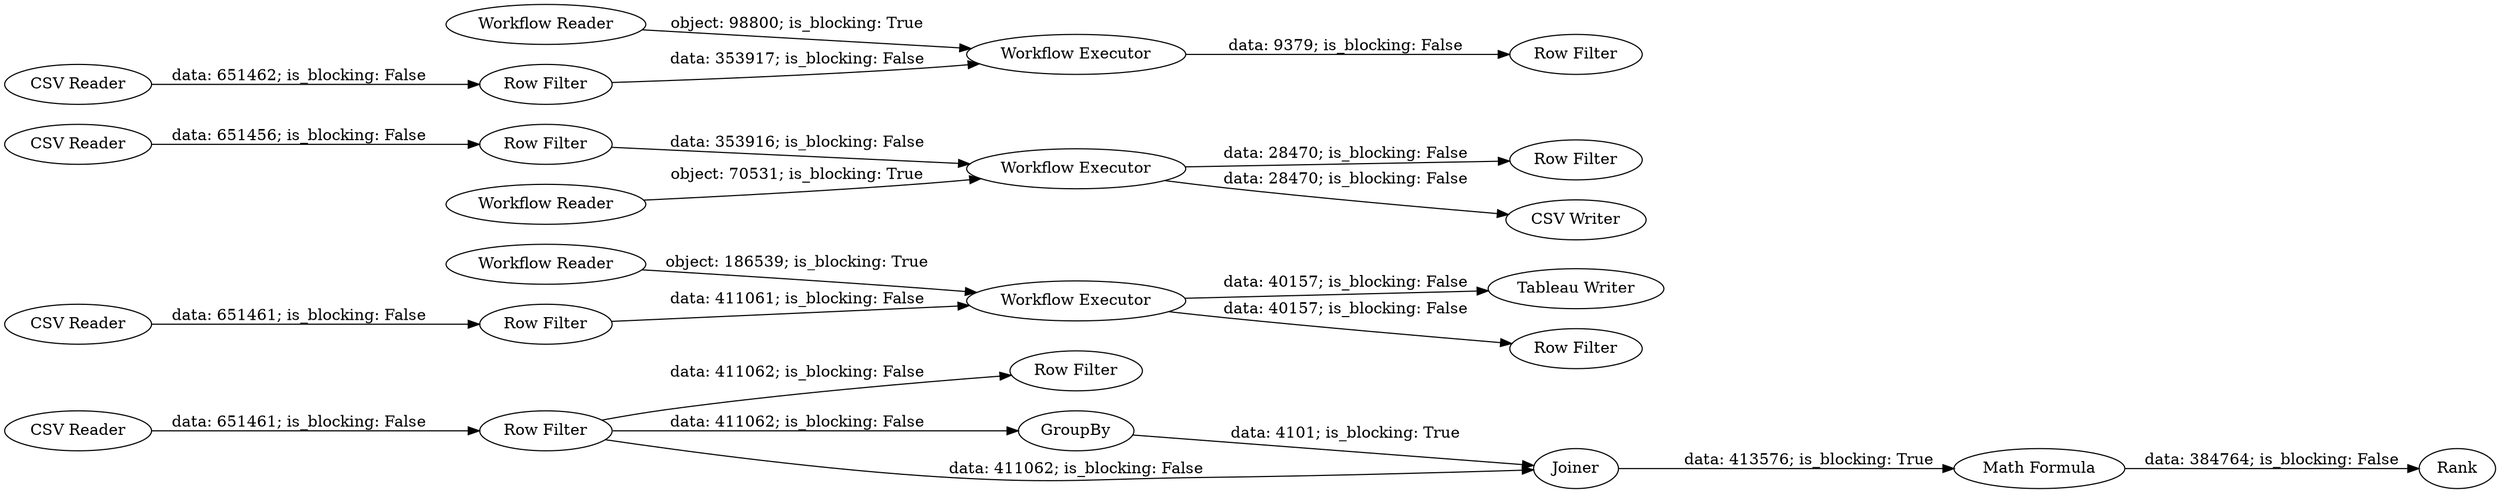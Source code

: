digraph {
	"442860077761199567_1488" [label="Row Filter"]
	"442860077761199567_1470" [label="Workflow Reader"]
	"442860077761199567_1483" [label=GroupBy]
	"442860077761199567_1484" [label="Row Filter"]
	"442860077761199567_3" [label="Workflow Executor"]
	"442860077761199567_1469" [label="CSV Reader"]
	"442860077761199567_1466" [label="Workflow Reader"]
	"442860077761199567_1463" [label="CSV Reader"]
	"442860077761199567_1478" [label="Row Filter"]
	"442860077761199567_2" [label="CSV Reader"]
	"442860077761199567_1471" [label="Row Filter"]
	"442860077761199567_1" [label="Workflow Reader"]
	"442860077761199567_1472" [label="Workflow Executor"]
	"442860077761199567_1465" [label="Row Filter"]
	"442860077761199567_1485" [label=Joiner]
	"442860077761199567_4" [label="Row Filter"]
	"442860077761199567_1462" [label="Workflow Executor"]
	"442860077761199567_1486" [label="Math Formula"]
	"442860077761199567_1481" [label="Tableau Writer"]
	"442860077761199567_1482" [label="CSV Writer"]
	"442860077761199567_1480" [label="Row Filter"]
	"442860077761199567_1468" [label="Row Filter"]
	"442860077761199567_1487" [label=Rank]
	"442860077761199567_1477" [label="CSV Reader"]
	"442860077761199567_1483" -> "442860077761199567_1485" [label="data: 4101; is_blocking: True"]
	"442860077761199567_1470" -> "442860077761199567_1472" [label="object: 186539; is_blocking: True"]
	"442860077761199567_1" -> "442860077761199567_3" [label="object: 70531; is_blocking: True"]
	"442860077761199567_1478" -> "442860077761199567_3" [label="data: 353916; is_blocking: False"]
	"442860077761199567_3" -> "442860077761199567_1482" [label="data: 28470; is_blocking: False"]
	"442860077761199567_1462" -> "442860077761199567_1465" [label="data: 9379; is_blocking: False"]
	"442860077761199567_3" -> "442860077761199567_4" [label="data: 28470; is_blocking: False"]
	"442860077761199567_1472" -> "442860077761199567_1481" [label="data: 40157; is_blocking: False"]
	"442860077761199567_1477" -> "442860077761199567_1484" [label="data: 651461; is_blocking: False"]
	"442860077761199567_2" -> "442860077761199567_1478" [label="data: 651456; is_blocking: False"]
	"442860077761199567_1485" -> "442860077761199567_1486" [label="data: 413576; is_blocking: True"]
	"442860077761199567_1484" -> "442860077761199567_1485" [label="data: 411062; is_blocking: False"]
	"442860077761199567_1471" -> "442860077761199567_1472" [label="data: 411061; is_blocking: False"]
	"442860077761199567_1486" -> "442860077761199567_1487" [label="data: 384764; is_blocking: False"]
	"442860077761199567_1484" -> "442860077761199567_1483" [label="data: 411062; is_blocking: False"]
	"442860077761199567_1466" -> "442860077761199567_1462" [label="object: 98800; is_blocking: True"]
	"442860077761199567_1463" -> "442860077761199567_1480" [label="data: 651462; is_blocking: False"]
	"442860077761199567_1484" -> "442860077761199567_1488" [label="data: 411062; is_blocking: False"]
	"442860077761199567_1469" -> "442860077761199567_1471" [label="data: 651461; is_blocking: False"]
	"442860077761199567_1480" -> "442860077761199567_1462" [label="data: 353917; is_blocking: False"]
	"442860077761199567_1472" -> "442860077761199567_1468" [label="data: 40157; is_blocking: False"]
	rankdir=LR
}
